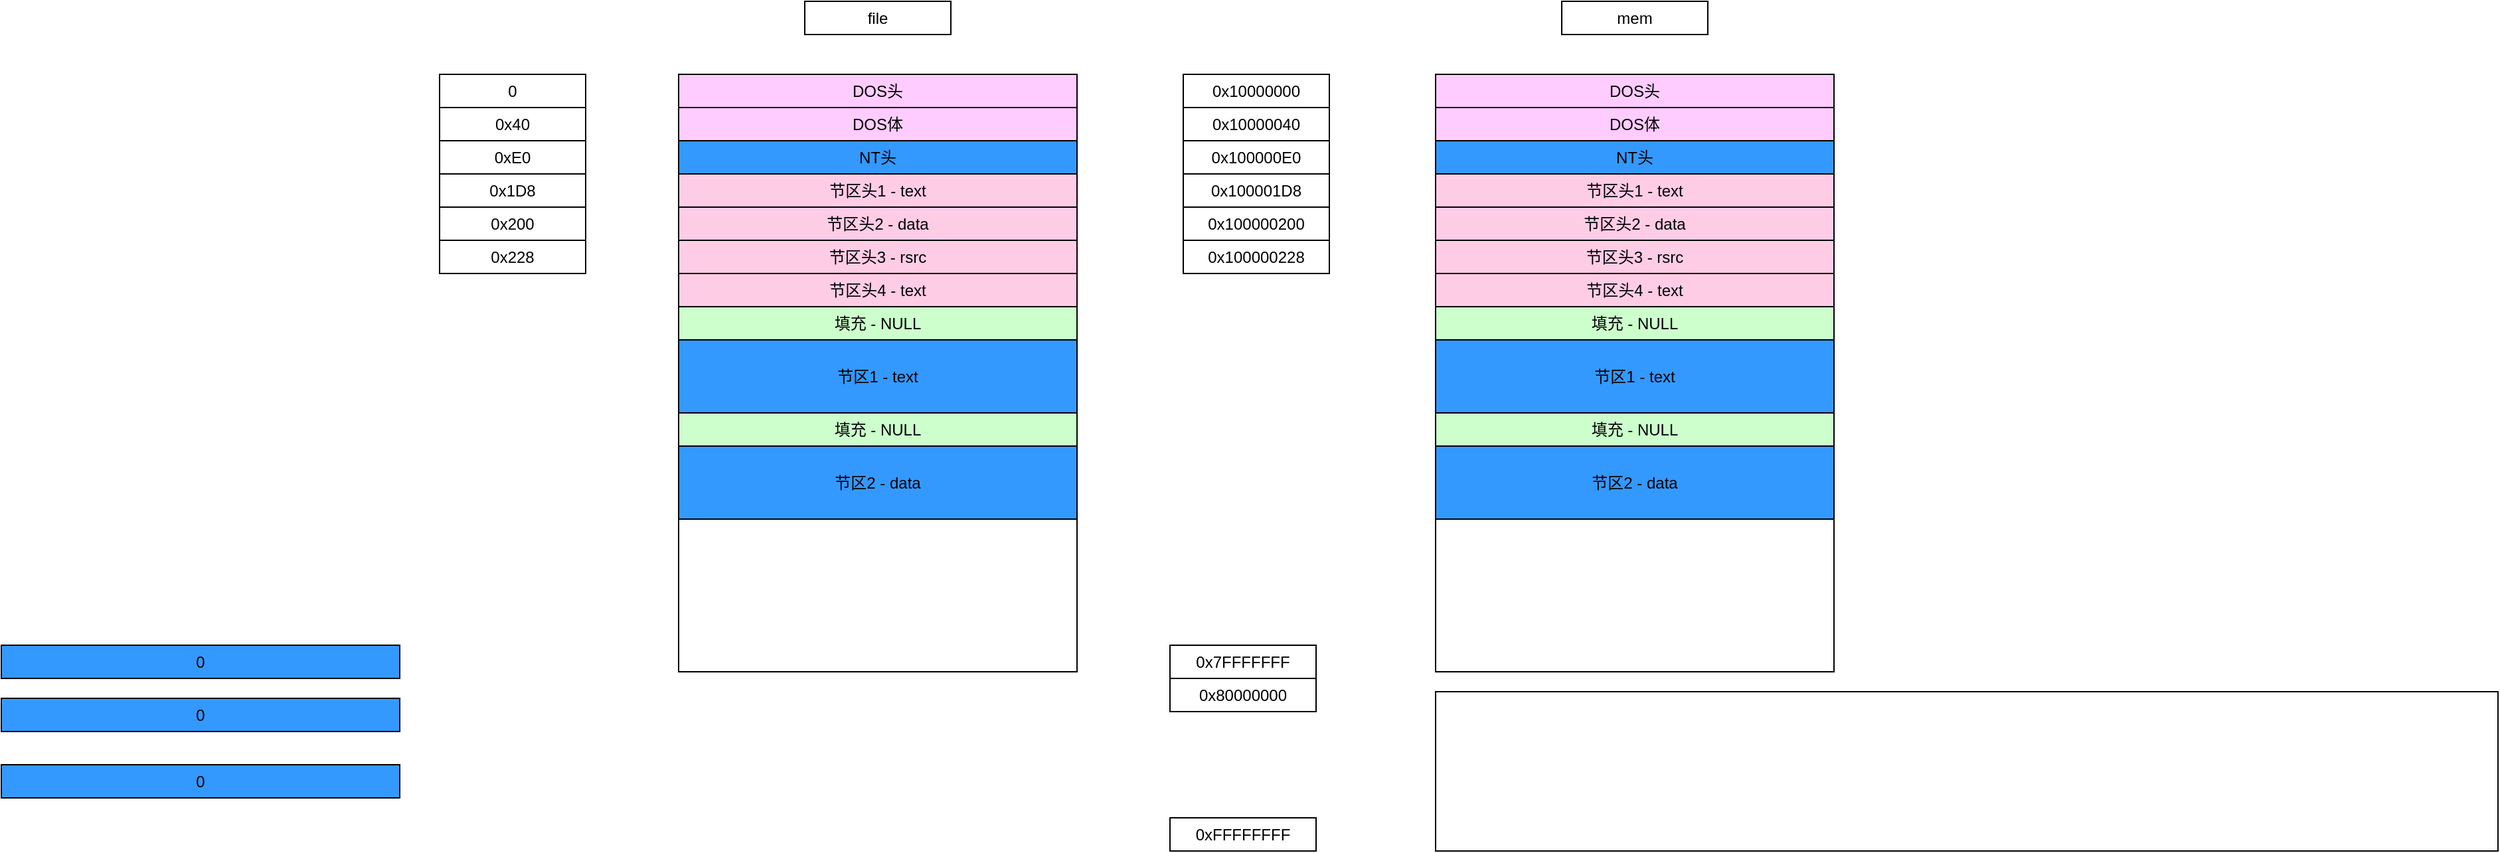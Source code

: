 <mxfile version="22.1.15" type="github">
  <diagram name="第 1 页" id="HuQndsxqc5eb89gfjrGO">
    <mxGraphModel dx="2875" dy="626" grid="1" gridSize="10" guides="1" tooltips="1" connect="1" arrows="1" fold="1" page="1" pageScale="1" pageWidth="827" pageHeight="1169" math="0" shadow="0">
      <root>
        <mxCell id="0" />
        <mxCell id="1" parent="0" />
        <mxCell id="GOtizHdzPTShPssf-sjm-2" value="" style="rounded=0;whiteSpace=wrap;html=1;" vertex="1" parent="1">
          <mxGeometry x="210" y="600" width="800" height="120" as="geometry" />
        </mxCell>
        <mxCell id="GOtizHdzPTShPssf-sjm-3" value="0x7FFFFFFF" style="rounded=0;whiteSpace=wrap;html=1;" vertex="1" parent="1">
          <mxGeometry x="10" y="565" width="110" height="25" as="geometry" />
        </mxCell>
        <mxCell id="GOtizHdzPTShPssf-sjm-5" value="0x80000000" style="rounded=0;whiteSpace=wrap;html=1;" vertex="1" parent="1">
          <mxGeometry x="10" y="590" width="110" height="25" as="geometry" />
        </mxCell>
        <mxCell id="GOtizHdzPTShPssf-sjm-6" value="0xFFFFFFFF" style="rounded=0;whiteSpace=wrap;html=1;" vertex="1" parent="1">
          <mxGeometry x="10" y="695" width="110" height="25" as="geometry" />
        </mxCell>
        <mxCell id="GOtizHdzPTShPssf-sjm-7" value="" style="rounded=0;whiteSpace=wrap;html=1;" vertex="1" parent="1">
          <mxGeometry x="-360" y="135" width="300" height="450" as="geometry" />
        </mxCell>
        <mxCell id="GOtizHdzPTShPssf-sjm-8" value="0" style="rounded=0;whiteSpace=wrap;html=1;" vertex="1" parent="1">
          <mxGeometry x="-540" y="135" width="110" height="25" as="geometry" />
        </mxCell>
        <mxCell id="GOtizHdzPTShPssf-sjm-9" value="DOS头" style="rounded=0;whiteSpace=wrap;html=1;fillColor=#FFCCFF;" vertex="1" parent="1">
          <mxGeometry x="-360" y="135" width="300" height="25" as="geometry" />
        </mxCell>
        <mxCell id="GOtizHdzPTShPssf-sjm-10" value="0" style="rounded=0;whiteSpace=wrap;html=1;fillColor=#3399FF;" vertex="1" parent="1">
          <mxGeometry x="-870" y="565" width="300" height="25" as="geometry" />
        </mxCell>
        <mxCell id="GOtizHdzPTShPssf-sjm-11" value="0" style="rounded=0;whiteSpace=wrap;html=1;fillColor=#3399FF;" vertex="1" parent="1">
          <mxGeometry x="-870" y="655" width="300" height="25" as="geometry" />
        </mxCell>
        <mxCell id="GOtizHdzPTShPssf-sjm-12" value="DOS体" style="rounded=0;whiteSpace=wrap;html=1;fillColor=#FFCCFF;" vertex="1" parent="1">
          <mxGeometry x="-360" y="160" width="300" height="25" as="geometry" />
        </mxCell>
        <mxCell id="GOtizHdzPTShPssf-sjm-13" value="0" style="rounded=0;whiteSpace=wrap;html=1;fillColor=#3399FF;" vertex="1" parent="1">
          <mxGeometry x="-870" y="605" width="300" height="25" as="geometry" />
        </mxCell>
        <mxCell id="GOtizHdzPTShPssf-sjm-14" value="NT头" style="rounded=0;whiteSpace=wrap;html=1;fillColor=#3399FF;" vertex="1" parent="1">
          <mxGeometry x="-360" y="185" width="300" height="25" as="geometry" />
        </mxCell>
        <mxCell id="GOtizHdzPTShPssf-sjm-15" value="节区头1 - text" style="rounded=0;whiteSpace=wrap;html=1;fillColor=#FFCCE6;" vertex="1" parent="1">
          <mxGeometry x="-360" y="210" width="300" height="25" as="geometry" />
        </mxCell>
        <mxCell id="GOtizHdzPTShPssf-sjm-16" value="节区头2 - data" style="rounded=0;whiteSpace=wrap;html=1;fillColor=#FFCCE6;" vertex="1" parent="1">
          <mxGeometry x="-360" y="235" width="300" height="25" as="geometry" />
        </mxCell>
        <mxCell id="GOtizHdzPTShPssf-sjm-17" value="节区头3 - rsrc" style="rounded=0;whiteSpace=wrap;html=1;fillColor=#FFCCE6;" vertex="1" parent="1">
          <mxGeometry x="-360" y="260" width="300" height="25" as="geometry" />
        </mxCell>
        <mxCell id="GOtizHdzPTShPssf-sjm-18" value="节区头4 - text" style="rounded=0;whiteSpace=wrap;html=1;fillColor=#FFCCE6;" vertex="1" parent="1">
          <mxGeometry x="-360" y="285" width="300" height="25" as="geometry" />
        </mxCell>
        <mxCell id="GOtizHdzPTShPssf-sjm-20" value="填充 - NULL" style="rounded=0;whiteSpace=wrap;html=1;fillColor=#CCFFCC;" vertex="1" parent="1">
          <mxGeometry x="-360" y="310" width="300" height="25" as="geometry" />
        </mxCell>
        <mxCell id="GOtizHdzPTShPssf-sjm-21" value="节区1 - text" style="rounded=0;whiteSpace=wrap;html=1;fillColor=#3399FF;" vertex="1" parent="1">
          <mxGeometry x="-360" y="335" width="300" height="55" as="geometry" />
        </mxCell>
        <mxCell id="GOtizHdzPTShPssf-sjm-22" value="节区2 - data" style="rounded=0;whiteSpace=wrap;html=1;fillColor=#3399FF;" vertex="1" parent="1">
          <mxGeometry x="-360" y="415" width="300" height="55" as="geometry" />
        </mxCell>
        <mxCell id="GOtizHdzPTShPssf-sjm-23" value="填充 - NULL" style="rounded=0;whiteSpace=wrap;html=1;fillColor=#CCFFCC;" vertex="1" parent="1">
          <mxGeometry x="-360" y="390" width="300" height="25" as="geometry" />
        </mxCell>
        <mxCell id="GOtizHdzPTShPssf-sjm-24" value="0x40" style="rounded=0;whiteSpace=wrap;html=1;" vertex="1" parent="1">
          <mxGeometry x="-540" y="160" width="110" height="25" as="geometry" />
        </mxCell>
        <mxCell id="GOtizHdzPTShPssf-sjm-25" value="0xE0" style="rounded=0;whiteSpace=wrap;html=1;" vertex="1" parent="1">
          <mxGeometry x="-540" y="185" width="110" height="25" as="geometry" />
        </mxCell>
        <mxCell id="GOtizHdzPTShPssf-sjm-26" value="0x1D8" style="rounded=0;whiteSpace=wrap;html=1;" vertex="1" parent="1">
          <mxGeometry x="-540" y="210" width="110" height="25" as="geometry" />
        </mxCell>
        <mxCell id="GOtizHdzPTShPssf-sjm-27" value="0x200" style="rounded=0;whiteSpace=wrap;html=1;" vertex="1" parent="1">
          <mxGeometry x="-540" y="235" width="110" height="25" as="geometry" />
        </mxCell>
        <mxCell id="GOtizHdzPTShPssf-sjm-29" value="file" style="rounded=0;whiteSpace=wrap;html=1;" vertex="1" parent="1">
          <mxGeometry x="-265" y="80" width="110" height="25" as="geometry" />
        </mxCell>
        <mxCell id="GOtizHdzPTShPssf-sjm-30" value="mem" style="rounded=0;whiteSpace=wrap;html=1;" vertex="1" parent="1">
          <mxGeometry x="305" y="80" width="110" height="25" as="geometry" />
        </mxCell>
        <mxCell id="GOtizHdzPTShPssf-sjm-31" value="0x228" style="rounded=0;whiteSpace=wrap;html=1;" vertex="1" parent="1">
          <mxGeometry x="-540" y="260" width="110" height="25" as="geometry" />
        </mxCell>
        <mxCell id="GOtizHdzPTShPssf-sjm-34" value="" style="rounded=0;whiteSpace=wrap;html=1;" vertex="1" parent="1">
          <mxGeometry x="210" y="135" width="300" height="450" as="geometry" />
        </mxCell>
        <mxCell id="GOtizHdzPTShPssf-sjm-35" value="DOS头" style="rounded=0;whiteSpace=wrap;html=1;fillColor=#FFCCFF;" vertex="1" parent="1">
          <mxGeometry x="210" y="135" width="300" height="25" as="geometry" />
        </mxCell>
        <mxCell id="GOtizHdzPTShPssf-sjm-36" value="DOS体" style="rounded=0;whiteSpace=wrap;html=1;fillColor=#FFCCFF;" vertex="1" parent="1">
          <mxGeometry x="210" y="160" width="300" height="25" as="geometry" />
        </mxCell>
        <mxCell id="GOtizHdzPTShPssf-sjm-37" value="NT头" style="rounded=0;whiteSpace=wrap;html=1;fillColor=#3399FF;" vertex="1" parent="1">
          <mxGeometry x="210" y="185" width="300" height="25" as="geometry" />
        </mxCell>
        <mxCell id="GOtizHdzPTShPssf-sjm-38" value="节区头1 - text" style="rounded=0;whiteSpace=wrap;html=1;fillColor=#FFCCE6;" vertex="1" parent="1">
          <mxGeometry x="210" y="210" width="300" height="25" as="geometry" />
        </mxCell>
        <mxCell id="GOtizHdzPTShPssf-sjm-39" value="节区头2 - data" style="rounded=0;whiteSpace=wrap;html=1;fillColor=#FFCCE6;" vertex="1" parent="1">
          <mxGeometry x="210" y="235" width="300" height="25" as="geometry" />
        </mxCell>
        <mxCell id="GOtizHdzPTShPssf-sjm-40" value="节区头3 - rsrc" style="rounded=0;whiteSpace=wrap;html=1;fillColor=#FFCCE6;" vertex="1" parent="1">
          <mxGeometry x="210" y="260" width="300" height="25" as="geometry" />
        </mxCell>
        <mxCell id="GOtizHdzPTShPssf-sjm-41" value="节区头4 - text" style="rounded=0;whiteSpace=wrap;html=1;fillColor=#FFCCE6;" vertex="1" parent="1">
          <mxGeometry x="210" y="285" width="300" height="25" as="geometry" />
        </mxCell>
        <mxCell id="GOtizHdzPTShPssf-sjm-42" value="填充 - NULL" style="rounded=0;whiteSpace=wrap;html=1;fillColor=#CCFFCC;" vertex="1" parent="1">
          <mxGeometry x="210" y="310" width="300" height="25" as="geometry" />
        </mxCell>
        <mxCell id="GOtizHdzPTShPssf-sjm-43" value="节区1 - text" style="rounded=0;whiteSpace=wrap;html=1;fillColor=#3399FF;" vertex="1" parent="1">
          <mxGeometry x="210" y="335" width="300" height="55" as="geometry" />
        </mxCell>
        <mxCell id="GOtizHdzPTShPssf-sjm-44" value="节区2 - data" style="rounded=0;whiteSpace=wrap;html=1;fillColor=#3399FF;" vertex="1" parent="1">
          <mxGeometry x="210" y="415" width="300" height="55" as="geometry" />
        </mxCell>
        <mxCell id="GOtizHdzPTShPssf-sjm-45" value="填充 - NULL" style="rounded=0;whiteSpace=wrap;html=1;fillColor=#CCFFCC;" vertex="1" parent="1">
          <mxGeometry x="210" y="390" width="300" height="25" as="geometry" />
        </mxCell>
        <mxCell id="GOtizHdzPTShPssf-sjm-46" value="0x10000000" style="rounded=0;whiteSpace=wrap;html=1;" vertex="1" parent="1">
          <mxGeometry x="20" y="135" width="110" height="25" as="geometry" />
        </mxCell>
        <mxCell id="GOtizHdzPTShPssf-sjm-47" value="0x10000040" style="rounded=0;whiteSpace=wrap;html=1;" vertex="1" parent="1">
          <mxGeometry x="20" y="160" width="110" height="25" as="geometry" />
        </mxCell>
        <mxCell id="GOtizHdzPTShPssf-sjm-48" value="0x100000E0" style="rounded=0;whiteSpace=wrap;html=1;" vertex="1" parent="1">
          <mxGeometry x="20" y="185" width="110" height="25" as="geometry" />
        </mxCell>
        <mxCell id="GOtizHdzPTShPssf-sjm-49" value="0x100001D8" style="rounded=0;whiteSpace=wrap;html=1;" vertex="1" parent="1">
          <mxGeometry x="20" y="210" width="110" height="25" as="geometry" />
        </mxCell>
        <mxCell id="GOtizHdzPTShPssf-sjm-50" value="0x100000200" style="rounded=0;whiteSpace=wrap;html=1;" vertex="1" parent="1">
          <mxGeometry x="20" y="235" width="110" height="25" as="geometry" />
        </mxCell>
        <mxCell id="GOtizHdzPTShPssf-sjm-51" value="0x100000228" style="rounded=0;whiteSpace=wrap;html=1;" vertex="1" parent="1">
          <mxGeometry x="20" y="260" width="110" height="25" as="geometry" />
        </mxCell>
      </root>
    </mxGraphModel>
  </diagram>
</mxfile>
